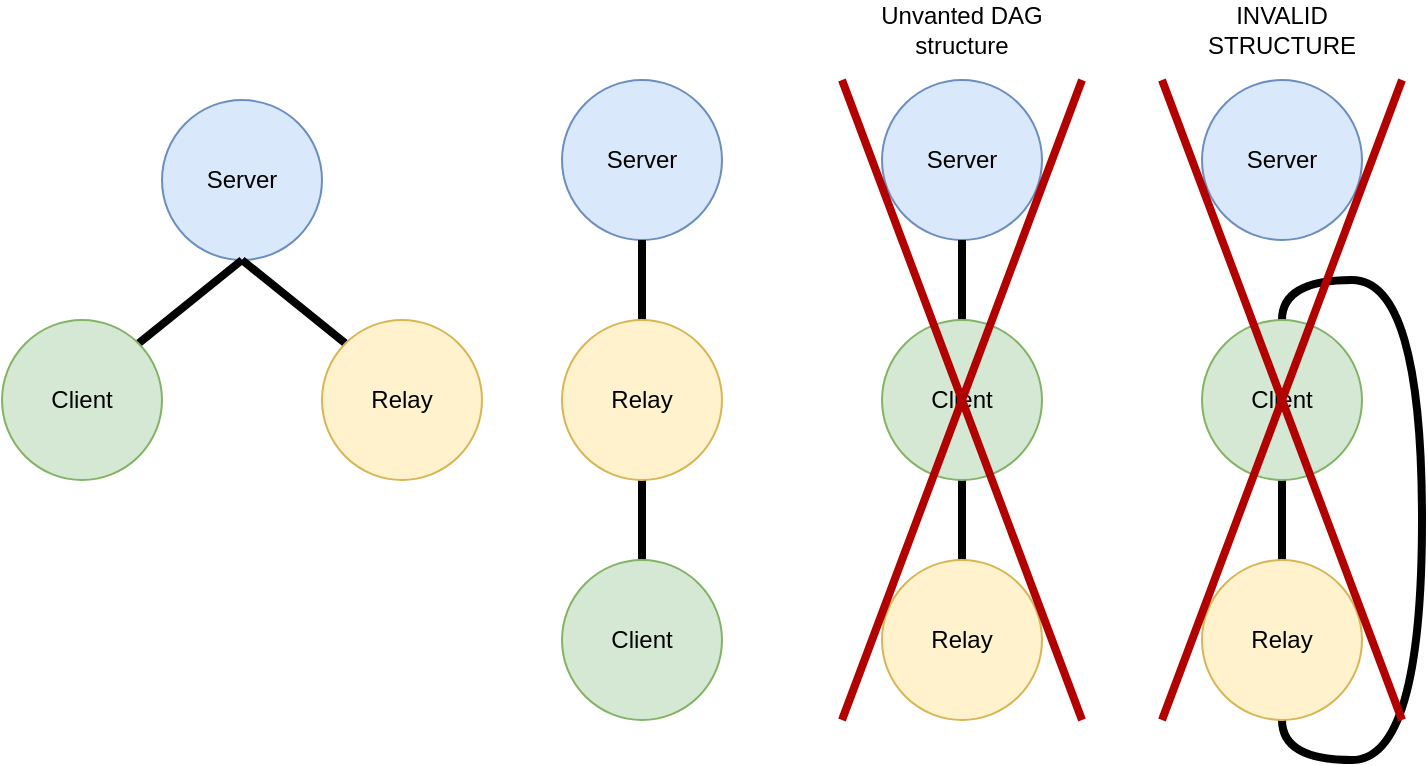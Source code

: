 <mxfile version="21.3.7" type="github">
  <diagram name="Side-1" id="QhdBGbDvqe5PSrq7aaOO">
    <mxGraphModel dx="1360" dy="751" grid="1" gridSize="10" guides="1" tooltips="1" connect="1" arrows="1" fold="1" page="1" pageScale="1" pageWidth="827" pageHeight="1169" math="0" shadow="0">
      <root>
        <mxCell id="0" />
        <mxCell id="1" parent="0" />
        <mxCell id="0rmsqb3s9dIp3536kDqb-1" value="Server" style="ellipse;whiteSpace=wrap;html=1;aspect=fixed;fillColor=#dae8fc;strokeColor=#6c8ebf;" vertex="1" parent="1">
          <mxGeometry x="120" y="90" width="80" height="80" as="geometry" />
        </mxCell>
        <mxCell id="0rmsqb3s9dIp3536kDqb-4" style="rounded=0;orthogonalLoop=1;jettySize=auto;html=1;strokeWidth=4;endArrow=none;endFill=0;exitX=1;exitY=0;exitDx=0;exitDy=0;entryX=0.5;entryY=1;entryDx=0;entryDy=0;" edge="1" parent="1" source="0rmsqb3s9dIp3536kDqb-2" target="0rmsqb3s9dIp3536kDqb-1">
          <mxGeometry relative="1" as="geometry">
            <mxPoint x="150" y="180" as="targetPoint" />
          </mxGeometry>
        </mxCell>
        <mxCell id="0rmsqb3s9dIp3536kDqb-2" value="&lt;div&gt;Client&lt;/div&gt;" style="ellipse;whiteSpace=wrap;html=1;aspect=fixed;fillColor=#d5e8d4;strokeColor=#82b366;" vertex="1" parent="1">
          <mxGeometry x="40" y="200" width="80" height="80" as="geometry" />
        </mxCell>
        <mxCell id="0rmsqb3s9dIp3536kDqb-5" style="rounded=0;orthogonalLoop=1;jettySize=auto;html=1;exitX=0;exitY=0;exitDx=0;exitDy=0;entryX=0.5;entryY=1;entryDx=0;entryDy=0;strokeWidth=4;endArrow=none;endFill=0;" edge="1" parent="1" source="0rmsqb3s9dIp3536kDqb-3" target="0rmsqb3s9dIp3536kDqb-1">
          <mxGeometry relative="1" as="geometry" />
        </mxCell>
        <mxCell id="0rmsqb3s9dIp3536kDqb-3" value="Relay" style="ellipse;whiteSpace=wrap;html=1;aspect=fixed;fillColor=#fff2cc;strokeColor=#d6b656;" vertex="1" parent="1">
          <mxGeometry x="200" y="200" width="80" height="80" as="geometry" />
        </mxCell>
        <mxCell id="0rmsqb3s9dIp3536kDqb-12" value="Server" style="ellipse;whiteSpace=wrap;html=1;aspect=fixed;fillColor=#dae8fc;strokeColor=#6c8ebf;" vertex="1" parent="1">
          <mxGeometry x="320" y="80" width="80" height="80" as="geometry" />
        </mxCell>
        <mxCell id="0rmsqb3s9dIp3536kDqb-13" style="rounded=0;orthogonalLoop=1;jettySize=auto;html=1;strokeWidth=4;endArrow=none;endFill=0;exitX=0.5;exitY=0;exitDx=0;exitDy=0;entryX=0.5;entryY=1;entryDx=0;entryDy=0;" edge="1" parent="1" source="0rmsqb3s9dIp3536kDqb-16" target="0rmsqb3s9dIp3536kDqb-12">
          <mxGeometry relative="1" as="geometry">
            <mxPoint x="340" y="220" as="targetPoint" />
          </mxGeometry>
        </mxCell>
        <mxCell id="0rmsqb3s9dIp3536kDqb-17" style="rounded=0;orthogonalLoop=1;jettySize=auto;html=1;entryX=0.5;entryY=1;entryDx=0;entryDy=0;strokeWidth=4;endArrow=none;endFill=0;" edge="1" parent="1" source="0rmsqb3s9dIp3536kDqb-14" target="0rmsqb3s9dIp3536kDqb-16">
          <mxGeometry relative="1" as="geometry" />
        </mxCell>
        <mxCell id="0rmsqb3s9dIp3536kDqb-14" value="&lt;div&gt;Client&lt;/div&gt;" style="ellipse;whiteSpace=wrap;html=1;aspect=fixed;fillColor=#d5e8d4;strokeColor=#82b366;" vertex="1" parent="1">
          <mxGeometry x="320" y="320" width="80" height="80" as="geometry" />
        </mxCell>
        <mxCell id="0rmsqb3s9dIp3536kDqb-16" value="Relay" style="ellipse;whiteSpace=wrap;html=1;aspect=fixed;fillColor=#fff2cc;strokeColor=#d6b656;" vertex="1" parent="1">
          <mxGeometry x="320" y="200" width="80" height="80" as="geometry" />
        </mxCell>
        <mxCell id="0rmsqb3s9dIp3536kDqb-35" value="Server" style="ellipse;whiteSpace=wrap;html=1;aspect=fixed;fillColor=#dae8fc;strokeColor=#6c8ebf;" vertex="1" parent="1">
          <mxGeometry x="480" y="80" width="80" height="80" as="geometry" />
        </mxCell>
        <mxCell id="0rmsqb3s9dIp3536kDqb-36" style="rounded=0;orthogonalLoop=1;jettySize=auto;html=1;strokeWidth=4;endArrow=none;endFill=0;exitX=0.5;exitY=0;exitDx=0;exitDy=0;entryX=0.5;entryY=1;entryDx=0;entryDy=0;" edge="1" parent="1" source="0rmsqb3s9dIp3536kDqb-38" target="0rmsqb3s9dIp3536kDqb-35">
          <mxGeometry relative="1" as="geometry">
            <mxPoint x="500" y="220" as="targetPoint" />
          </mxGeometry>
        </mxCell>
        <mxCell id="0rmsqb3s9dIp3536kDqb-37" style="rounded=0;orthogonalLoop=1;jettySize=auto;html=1;strokeWidth=4;endArrow=none;endFill=0;entryX=0.5;entryY=0;entryDx=0;entryDy=0;exitX=0.5;exitY=1;exitDx=0;exitDy=0;" edge="1" parent="1" source="0rmsqb3s9dIp3536kDqb-38" target="0rmsqb3s9dIp3536kDqb-39">
          <mxGeometry relative="1" as="geometry">
            <mxPoint x="530" y="320" as="targetPoint" />
          </mxGeometry>
        </mxCell>
        <mxCell id="0rmsqb3s9dIp3536kDqb-38" value="&lt;div&gt;Client&lt;/div&gt;" style="ellipse;whiteSpace=wrap;html=1;aspect=fixed;fillColor=#d5e8d4;strokeColor=#82b366;" vertex="1" parent="1">
          <mxGeometry x="480" y="200" width="80" height="80" as="geometry" />
        </mxCell>
        <mxCell id="0rmsqb3s9dIp3536kDqb-39" value="Relay" style="ellipse;whiteSpace=wrap;html=1;aspect=fixed;fillColor=#fff2cc;strokeColor=#d6b656;" vertex="1" parent="1">
          <mxGeometry x="480" y="320" width="80" height="80" as="geometry" />
        </mxCell>
        <mxCell id="0rmsqb3s9dIp3536kDqb-40" value="" style="endArrow=none;html=1;rounded=0;fillColor=#e51400;strokeColor=#B20000;strokeWidth=4;" edge="1" parent="1">
          <mxGeometry width="50" height="50" relative="1" as="geometry">
            <mxPoint x="460" y="400" as="sourcePoint" />
            <mxPoint x="580" y="80" as="targetPoint" />
          </mxGeometry>
        </mxCell>
        <mxCell id="0rmsqb3s9dIp3536kDqb-41" value="" style="endArrow=none;html=1;rounded=0;fillColor=#e51400;strokeColor=#B20000;strokeWidth=4;" edge="1" parent="1">
          <mxGeometry width="50" height="50" relative="1" as="geometry">
            <mxPoint x="580" y="400" as="sourcePoint" />
            <mxPoint x="460" y="80" as="targetPoint" />
          </mxGeometry>
        </mxCell>
        <mxCell id="0rmsqb3s9dIp3536kDqb-42" value="Unvanted DAG structure" style="text;html=1;strokeColor=none;fillColor=none;align=center;verticalAlign=middle;whiteSpace=wrap;rounded=0;" vertex="1" parent="1">
          <mxGeometry x="475" y="40" width="90" height="30" as="geometry" />
        </mxCell>
        <mxCell id="0rmsqb3s9dIp3536kDqb-44" value="Server" style="ellipse;whiteSpace=wrap;html=1;aspect=fixed;fillColor=#dae8fc;strokeColor=#6c8ebf;" vertex="1" parent="1">
          <mxGeometry x="640" y="80" width="80" height="80" as="geometry" />
        </mxCell>
        <mxCell id="0rmsqb3s9dIp3536kDqb-45" style="rounded=0;orthogonalLoop=1;jettySize=auto;html=1;strokeWidth=4;endArrow=none;endFill=0;exitX=0.5;exitY=0;exitDx=0;exitDy=0;entryX=0.5;entryY=1;entryDx=0;entryDy=0;" edge="1" parent="1" source="0rmsqb3s9dIp3536kDqb-47" target="0rmsqb3s9dIp3536kDqb-48">
          <mxGeometry relative="1" as="geometry">
            <mxPoint x="660" y="220" as="targetPoint" />
          </mxGeometry>
        </mxCell>
        <mxCell id="0rmsqb3s9dIp3536kDqb-46" style="rounded=0;orthogonalLoop=1;jettySize=auto;html=1;strokeWidth=4;endArrow=none;endFill=0;entryX=0.5;entryY=1;entryDx=0;entryDy=0;exitX=0.5;exitY=0;exitDx=0;exitDy=0;edgeStyle=orthogonalEdgeStyle;curved=1;" edge="1" parent="1" source="0rmsqb3s9dIp3536kDqb-47" target="0rmsqb3s9dIp3536kDqb-48">
          <mxGeometry relative="1" as="geometry">
            <mxPoint x="690" y="320" as="targetPoint" />
            <Array as="points">
              <mxPoint x="680" y="180" />
              <mxPoint x="750" y="180" />
              <mxPoint x="750" y="420" />
              <mxPoint x="680" y="420" />
            </Array>
          </mxGeometry>
        </mxCell>
        <mxCell id="0rmsqb3s9dIp3536kDqb-47" value="&lt;div&gt;Client&lt;/div&gt;" style="ellipse;whiteSpace=wrap;html=1;aspect=fixed;fillColor=#d5e8d4;strokeColor=#82b366;" vertex="1" parent="1">
          <mxGeometry x="640" y="200" width="80" height="80" as="geometry" />
        </mxCell>
        <mxCell id="0rmsqb3s9dIp3536kDqb-48" value="Relay" style="ellipse;whiteSpace=wrap;html=1;aspect=fixed;fillColor=#fff2cc;strokeColor=#d6b656;" vertex="1" parent="1">
          <mxGeometry x="640" y="320" width="80" height="80" as="geometry" />
        </mxCell>
        <mxCell id="0rmsqb3s9dIp3536kDqb-49" value="" style="endArrow=none;html=1;rounded=0;fillColor=#e51400;strokeColor=#B20000;strokeWidth=4;" edge="1" parent="1">
          <mxGeometry width="50" height="50" relative="1" as="geometry">
            <mxPoint x="620" y="400" as="sourcePoint" />
            <mxPoint x="740" y="80" as="targetPoint" />
          </mxGeometry>
        </mxCell>
        <mxCell id="0rmsqb3s9dIp3536kDqb-51" value="INVALID STRUCTURE" style="text;html=1;strokeColor=none;fillColor=none;align=center;verticalAlign=middle;whiteSpace=wrap;rounded=0;" vertex="1" parent="1">
          <mxGeometry x="635" y="40" width="90" height="30" as="geometry" />
        </mxCell>
        <mxCell id="0rmsqb3s9dIp3536kDqb-52" value="" style="endArrow=none;html=1;rounded=0;fillColor=#e51400;strokeColor=#B20000;strokeWidth=4;" edge="1" parent="1">
          <mxGeometry width="50" height="50" relative="1" as="geometry">
            <mxPoint x="740" y="400" as="sourcePoint" />
            <mxPoint x="620" y="80" as="targetPoint" />
          </mxGeometry>
        </mxCell>
      </root>
    </mxGraphModel>
  </diagram>
</mxfile>
